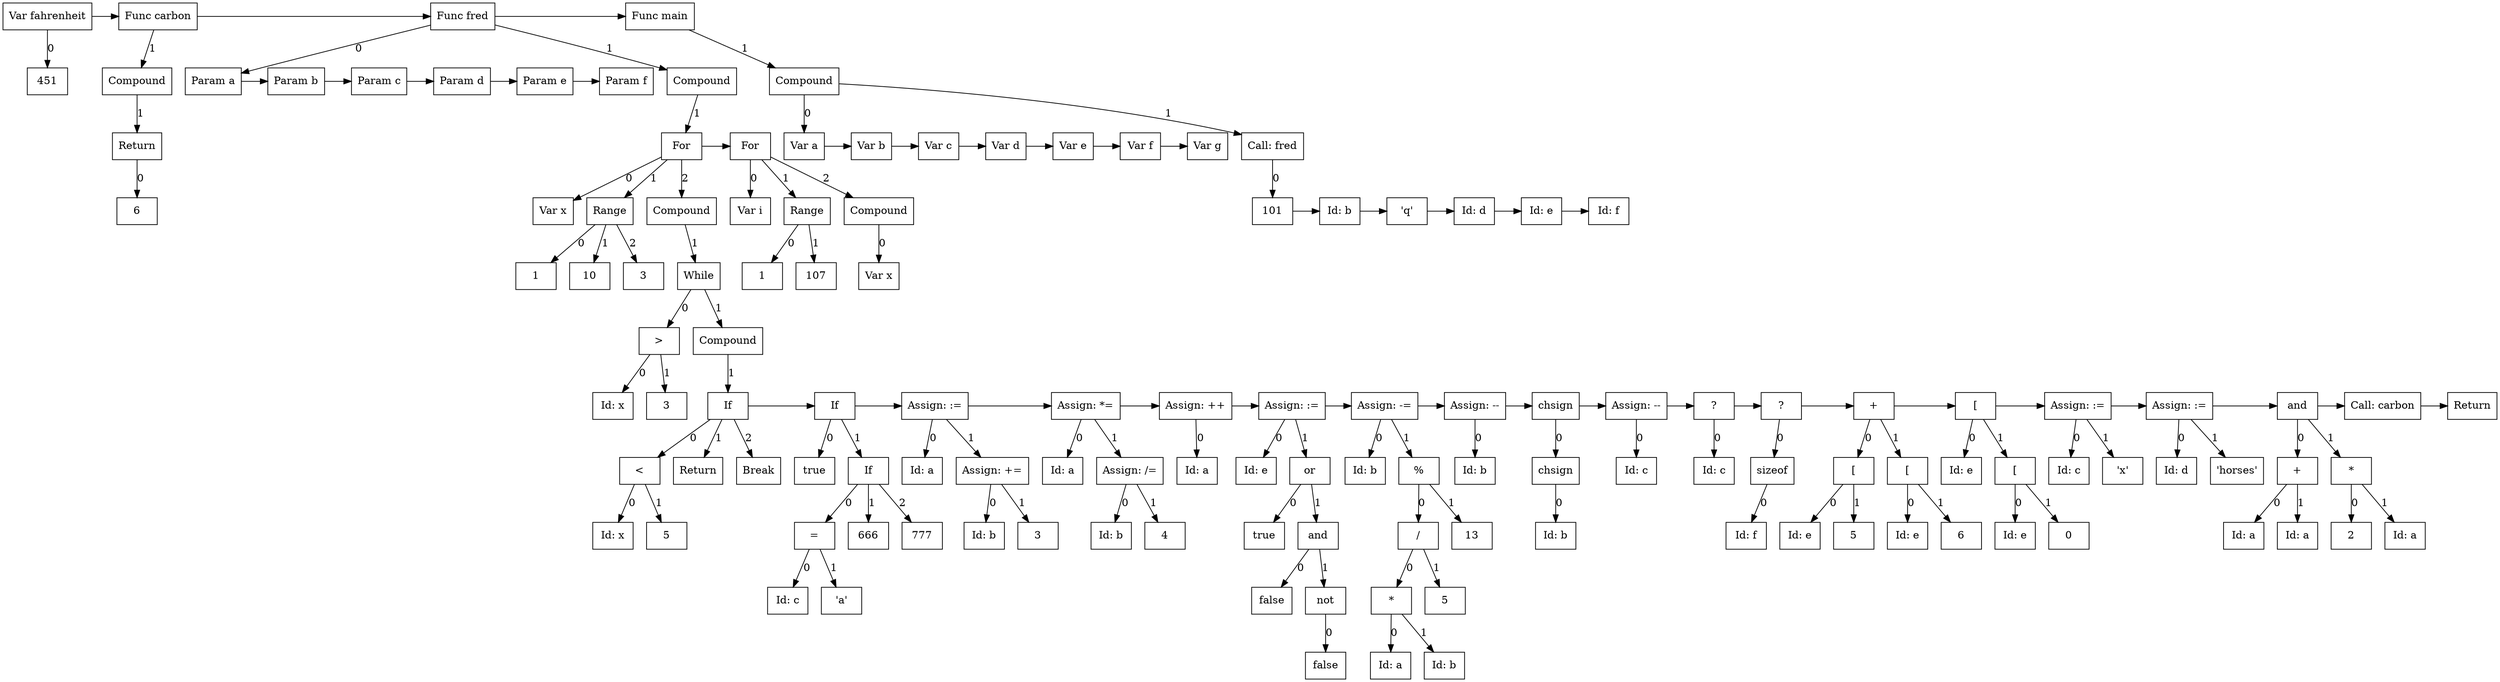 digraph G {
node0 [label="Var fahrenheit"; shape=box];
subgraph childNames_0 {
rankdir="LR"; rank="same"; ordering=out
node1 [label="451"; shape=box];
}

subgraph childPtrs_0 {
rankdir="TB";
node0 -> node1 [label="0"];
}

subgraph SibNames_0 {
rankdir="LR"; rank="same";
node0 [label="Var fahrenheit"; shape=box];
node5 [label="Func carbon"; shape=box];
node114 [label="Func fred"; shape=box];
node130 [label="Func main"; shape=box];
}

subgraph SibPtrs_0 {
rankdir="LR";
node0 -> node5;
node5 -> node114;
node114 -> node130;
}

subgraph childNames_5 {
rankdir="LR"; rank="same"; ordering=out
node4 [label="Compound"; shape=box];
}

subgraph childPtrs_5 {
rankdir="TB";
node5 -> node4 [label="1"];
}

subgraph childNames_4 {
rankdir="LR"; rank="same"; ordering=out
node3 [label="Return"; shape=box];
}

subgraph childPtrs_4 {
rankdir="TB";
node4 -> node3 [label="1"];
}

subgraph childNames_3 {
rankdir="LR"; rank="same"; ordering=out
node2 [label="6"; shape=box];
}

subgraph childPtrs_3 {
rankdir="TB";
node3 -> node2 [label="0"];
}

subgraph childNames_114 {
rankdir="LR"; rank="same"; ordering=out
node6 [label="Param a"; shape=box];
node113 [label="Compound"; shape=box];
}

subgraph childPtrs_114 {
rankdir="TB";
node114 -> node6 [label="0"];
node114 -> node113 [label="1"];
}

subgraph SibNames_6 {
rankdir="LR"; rank="same";
node6 [label="Param a"; shape=box];
node7 [label="Param b"; shape=box];
node8 [label="Param c"; shape=box];
node9 [label="Param d"; shape=box];
node10 [label="Param e"; shape=box];
node11 [label="Param f"; shape=box];
}

subgraph SibPtrs_6 {
rankdir="LR";
node6 -> node7;
node7 -> node8;
node8 -> node9;
node9 -> node10;
node10 -> node11;
}

subgraph childNames_113 {
rankdir="LR"; rank="same"; ordering=out
node104 [label="For"; shape=box];
}

subgraph childPtrs_113 {
rankdir="TB";
node113 -> node104 [label="1"];
}

subgraph childNames_104 {
rankdir="LR"; rank="same"; ordering=out
node105 [label="Var x"; shape=box];
node15 [label="Range"; shape=box];
node103 [label="Compound"; shape=box];
}

subgraph childPtrs_104 {
rankdir="TB";
node104 -> node105 [label="0"];
node104 -> node15 [label="1"];
node104 -> node103 [label="2"];
}

subgraph childNames_15 {
rankdir="LR"; rank="same"; ordering=out
node12 [label="1"; shape=box];
node13 [label="10"; shape=box];
node14 [label="3"; shape=box];
}

subgraph childPtrs_15 {
rankdir="TB";
node15 -> node12 [label="0"];
node15 -> node13 [label="1"];
node15 -> node14 [label="2"];
}

subgraph childNames_103 {
rankdir="LR"; rank="same"; ordering=out
node102 [label="While"; shape=box];
}

subgraph childPtrs_103 {
rankdir="TB";
node103 -> node102 [label="1"];
}

subgraph childNames_102 {
rankdir="LR"; rank="same"; ordering=out
node18 [label=">"; shape=box];
node101 [label="Compound"; shape=box];
}

subgraph childPtrs_102 {
rankdir="TB";
node102 -> node18 [label="0"];
node102 -> node101 [label="1"];
}

subgraph childNames_18 {
rankdir="LR"; rank="same"; ordering=out
node16 [label="Id: x"; shape=box];
node17 [label="3"; shape=box];
}

subgraph childPtrs_18 {
rankdir="TB";
node18 -> node16 [label="0"];
node18 -> node17 [label="1"];
}

subgraph childNames_101 {
rankdir="LR"; rank="same"; ordering=out
node24 [label="If"; shape=box];
}

subgraph childPtrs_101 {
rankdir="TB";
node101 -> node24 [label="1"];
}

subgraph childNames_24 {
rankdir="LR"; rank="same"; ordering=out
node21 [label="<"; shape=box];
node22 [label="Return"; shape=box];
node23 [label="Break"; shape=box];
}

subgraph childPtrs_24 {
rankdir="TB";
node24 -> node21 [label="0"];
node24 -> node22 [label="1"];
node24 -> node23 [label="2"];
}

subgraph childNames_21 {
rankdir="LR"; rank="same"; ordering=out
node19 [label="Id: x"; shape=box];
node20 [label="5"; shape=box];
}

subgraph childPtrs_21 {
rankdir="TB";
node21 -> node19 [label="0"];
node21 -> node20 [label="1"];
}

subgraph SibNames_24 {
rankdir="LR"; rank="same";
node24 [label="If"; shape=box];
node32 [label="If"; shape=box];
node37 [label="Assign: :="; shape=box];
node42 [label="Assign: *="; shape=box];
node44 [label="Assign: ++"; shape=box];
node52 [label="Assign: :="; shape=box];
node61 [label="Assign: -="; shape=box];
node63 [label="Assign: --"; shape=box];
node66 [label="chsign"; shape=box];
node68 [label="Assign: --"; shape=box];
node70 [label="?"; shape=box];
node73 [label="?"; shape=box];
node80 [label="+"; shape=box];
node84 [label="["; shape=box];
node88 [label="Assign: :="; shape=box];
node91 [label="Assign: :="; shape=box];
node98 [label="and"; shape=box];
node99 [label="Call: carbon"; shape=box];
node100 [label="Return"; shape=box];
}

subgraph SibPtrs_24 {
rankdir="LR";
node24 -> node32;
node32 -> node37;
node37 -> node42;
node42 -> node44;
node44 -> node52;
node52 -> node61;
node61 -> node63;
node63 -> node66;
node66 -> node68;
node68 -> node70;
node70 -> node73;
node73 -> node80;
node80 -> node84;
node84 -> node88;
node88 -> node91;
node91 -> node98;
node98 -> node99;
node99 -> node100;
}

subgraph childNames_32 {
rankdir="LR"; rank="same"; ordering=out
node25 [label="true"; shape=box];
node31 [label="If"; shape=box];
}

subgraph childPtrs_32 {
rankdir="TB";
node32 -> node25 [label="0"];
node32 -> node31 [label="1"];
}

subgraph childNames_31 {
rankdir="LR"; rank="same"; ordering=out
node28 [label="="; shape=box];
node29 [label="666"; shape=box];
node30 [label="777"; shape=box];
}

subgraph childPtrs_31 {
rankdir="TB";
node31 -> node28 [label="0"];
node31 -> node29 [label="1"];
node31 -> node30 [label="2"];
}

subgraph childNames_28 {
rankdir="LR"; rank="same"; ordering=out
node26 [label="Id: c"; shape=box];
node27 [label="'a'"; shape=box];
}

subgraph childPtrs_28 {
rankdir="TB";
node28 -> node26 [label="0"];
node28 -> node27 [label="1"];
}

subgraph childNames_37 {
rankdir="LR"; rank="same"; ordering=out
node33 [label="Id: a"; shape=box];
node36 [label="Assign: +="; shape=box];
}

subgraph childPtrs_37 {
rankdir="TB";
node37 -> node33 [label="0"];
node37 -> node36 [label="1"];
}

subgraph childNames_36 {
rankdir="LR"; rank="same"; ordering=out
node34 [label="Id: b"; shape=box];
node35 [label="3"; shape=box];
}

subgraph childPtrs_36 {
rankdir="TB";
node36 -> node34 [label="0"];
node36 -> node35 [label="1"];
}

subgraph childNames_42 {
rankdir="LR"; rank="same"; ordering=out
node38 [label="Id: a"; shape=box];
node41 [label="Assign: /="; shape=box];
}

subgraph childPtrs_42 {
rankdir="TB";
node42 -> node38 [label="0"];
node42 -> node41 [label="1"];
}

subgraph childNames_41 {
rankdir="LR"; rank="same"; ordering=out
node39 [label="Id: b"; shape=box];
node40 [label="4"; shape=box];
}

subgraph childPtrs_41 {
rankdir="TB";
node41 -> node39 [label="0"];
node41 -> node40 [label="1"];
}

subgraph childNames_44 {
rankdir="LR"; rank="same"; ordering=out
node43 [label="Id: a"; shape=box];
}

subgraph childPtrs_44 {
rankdir="TB";
node44 -> node43 [label="0"];
}

subgraph childNames_52 {
rankdir="LR"; rank="same"; ordering=out
node45 [label="Id: e"; shape=box];
node51 [label="or"; shape=box];
}

subgraph childPtrs_52 {
rankdir="TB";
node52 -> node45 [label="0"];
node52 -> node51 [label="1"];
}

subgraph childNames_51 {
rankdir="LR"; rank="same"; ordering=out
node46 [label="true"; shape=box];
node50 [label="and"; shape=box];
}

subgraph childPtrs_51 {
rankdir="TB";
node51 -> node46 [label="0"];
node51 -> node50 [label="1"];
}

subgraph childNames_50 {
rankdir="LR"; rank="same"; ordering=out
node47 [label="false"; shape=box];
node49 [label="not"; shape=box];
}

subgraph childPtrs_50 {
rankdir="TB";
node50 -> node47 [label="0"];
node50 -> node49 [label="1"];
}

subgraph childNames_49 {
rankdir="LR"; rank="same"; ordering=out
node48 [label="false"; shape=box];
}

subgraph childPtrs_49 {
rankdir="TB";
node49 -> node48 [label="0"];
}

subgraph childNames_61 {
rankdir="LR"; rank="same"; ordering=out
node53 [label="Id: b"; shape=box];
node60 [label="%"; shape=box];
}

subgraph childPtrs_61 {
rankdir="TB";
node61 -> node53 [label="0"];
node61 -> node60 [label="1"];
}

subgraph childNames_60 {
rankdir="LR"; rank="same"; ordering=out
node58 [label="/"; shape=box];
node59 [label="13"; shape=box];
}

subgraph childPtrs_60 {
rankdir="TB";
node60 -> node58 [label="0"];
node60 -> node59 [label="1"];
}

subgraph childNames_58 {
rankdir="LR"; rank="same"; ordering=out
node56 [label="*"; shape=box];
node57 [label="5"; shape=box];
}

subgraph childPtrs_58 {
rankdir="TB";
node58 -> node56 [label="0"];
node58 -> node57 [label="1"];
}

subgraph childNames_56 {
rankdir="LR"; rank="same"; ordering=out
node54 [label="Id: a"; shape=box];
node55 [label="Id: b"; shape=box];
}

subgraph childPtrs_56 {
rankdir="TB";
node56 -> node54 [label="0"];
node56 -> node55 [label="1"];
}

subgraph childNames_63 {
rankdir="LR"; rank="same"; ordering=out
node62 [label="Id: b"; shape=box];
}

subgraph childPtrs_63 {
rankdir="TB";
node63 -> node62 [label="0"];
}

subgraph childNames_66 {
rankdir="LR"; rank="same"; ordering=out
node65 [label="chsign"; shape=box];
}

subgraph childPtrs_66 {
rankdir="TB";
node66 -> node65 [label="0"];
}

subgraph childNames_65 {
rankdir="LR"; rank="same"; ordering=out
node64 [label="Id: b"; shape=box];
}

subgraph childPtrs_65 {
rankdir="TB";
node65 -> node64 [label="0"];
}

subgraph childNames_68 {
rankdir="LR"; rank="same"; ordering=out
node67 [label="Id: c"; shape=box];
}

subgraph childPtrs_68 {
rankdir="TB";
node68 -> node67 [label="0"];
}

subgraph childNames_70 {
rankdir="LR"; rank="same"; ordering=out
node69 [label="Id: c"; shape=box];
}

subgraph childPtrs_70 {
rankdir="TB";
node70 -> node69 [label="0"];
}

subgraph childNames_73 {
rankdir="LR"; rank="same"; ordering=out
node72 [label="sizeof"; shape=box];
}

subgraph childPtrs_73 {
rankdir="TB";
node73 -> node72 [label="0"];
}

subgraph childNames_72 {
rankdir="LR"; rank="same"; ordering=out
node71 [label="Id: f"; shape=box];
}

subgraph childPtrs_72 {
rankdir="TB";
node72 -> node71 [label="0"];
}

subgraph childNames_80 {
rankdir="LR"; rank="same"; ordering=out
node75 [label="["; shape=box];
node78 [label="["; shape=box];
}

subgraph childPtrs_80 {
rankdir="TB";
node80 -> node75 [label="0"];
node80 -> node78 [label="1"];
}

subgraph childNames_75 {
rankdir="LR"; rank="same"; ordering=out
node76 [label="Id: e"; shape=box];
node74 [label="5"; shape=box];
}

subgraph childPtrs_75 {
rankdir="TB";
node75 -> node76 [label="0"];
node75 -> node74 [label="1"];
}

subgraph childNames_78 {
rankdir="LR"; rank="same"; ordering=out
node79 [label="Id: e"; shape=box];
node77 [label="6"; shape=box];
}

subgraph childPtrs_78 {
rankdir="TB";
node78 -> node79 [label="0"];
node78 -> node77 [label="1"];
}

subgraph childNames_84 {
rankdir="LR"; rank="same"; ordering=out
node85 [label="Id: e"; shape=box];
node82 [label="["; shape=box];
}

subgraph childPtrs_84 {
rankdir="TB";
node84 -> node85 [label="0"];
node84 -> node82 [label="1"];
}

subgraph childNames_82 {
rankdir="LR"; rank="same"; ordering=out
node83 [label="Id: e"; shape=box];
node81 [label="0"; shape=box];
}

subgraph childPtrs_82 {
rankdir="TB";
node82 -> node83 [label="0"];
node82 -> node81 [label="1"];
}

subgraph childNames_88 {
rankdir="LR"; rank="same"; ordering=out
node86 [label="Id: c"; shape=box];
node87 [label="'x'"; shape=box];
}

subgraph childPtrs_88 {
rankdir="TB";
node88 -> node86 [label="0"];
node88 -> node87 [label="1"];
}

subgraph childNames_91 {
rankdir="LR"; rank="same"; ordering=out
node89 [label="Id: d"; shape=box];
node90 [label="'horses'"; shape=box];
}

subgraph childPtrs_91 {
rankdir="TB";
node91 -> node89 [label="0"];
node91 -> node90 [label="1"];
}

subgraph childNames_98 {
rankdir="LR"; rank="same"; ordering=out
node94 [label="+"; shape=box];
node97 [label="*"; shape=box];
}

subgraph childPtrs_98 {
rankdir="TB";
node98 -> node94 [label="0"];
node98 -> node97 [label="1"];
}

subgraph childNames_94 {
rankdir="LR"; rank="same"; ordering=out
node92 [label="Id: a"; shape=box];
node93 [label="Id: a"; shape=box];
}

subgraph childPtrs_94 {
rankdir="TB";
node94 -> node92 [label="0"];
node94 -> node93 [label="1"];
}

subgraph childNames_97 {
rankdir="LR"; rank="same"; ordering=out
node95 [label="2"; shape=box];
node96 [label="Id: a"; shape=box];
}

subgraph childPtrs_97 {
rankdir="TB";
node97 -> node95 [label="0"];
node97 -> node96 [label="1"];
}

subgraph SibNames_104 {
rankdir="LR"; rank="same";
node104 [label="For"; shape=box];
node111 [label="For"; shape=box];
}

subgraph SibPtrs_104 {
rankdir="LR";
node104 -> node111;
}

subgraph childNames_111 {
rankdir="LR"; rank="same"; ordering=out
node112 [label="Var i"; shape=box];
node108 [label="Range"; shape=box];
node110 [label="Compound"; shape=box];
}

subgraph childPtrs_111 {
rankdir="TB";
node111 -> node112 [label="0"];
node111 -> node108 [label="1"];
node111 -> node110 [label="2"];
}

subgraph childNames_108 {
rankdir="LR"; rank="same"; ordering=out
node106 [label="1"; shape=box];
node107 [label="107"; shape=box];
}

subgraph childPtrs_108 {
rankdir="TB";
node108 -> node106 [label="0"];
node108 -> node107 [label="1"];
}

subgraph childNames_110 {
rankdir="LR"; rank="same"; ordering=out
node109 [label="Var x"; shape=box];
}

subgraph childPtrs_110 {
rankdir="TB";
node110 -> node109 [label="0"];
}

subgraph childNames_130 {
rankdir="LR"; rank="same"; ordering=out
node129 [label="Compound"; shape=box];
}

subgraph childPtrs_130 {
rankdir="TB";
node130 -> node129 [label="1"];
}

subgraph childNames_129 {
rankdir="LR"; rank="same"; ordering=out
node115 [label="Var a"; shape=box];
node128 [label="Call: fred"; shape=box];
}

subgraph childPtrs_129 {
rankdir="TB";
node129 -> node115 [label="0"];
node129 -> node128 [label="1"];
}

subgraph SibNames_115 {
rankdir="LR"; rank="same";
node115 [label="Var a"; shape=box];
node116 [label="Var b"; shape=box];
node117 [label="Var c"; shape=box];
node118 [label="Var d"; shape=box];
node119 [label="Var e"; shape=box];
node120 [label="Var f"; shape=box];
node121 [label="Var g"; shape=box];
}

subgraph SibPtrs_115 {
rankdir="LR";
node115 -> node116;
node116 -> node117;
node117 -> node118;
node118 -> node119;
node119 -> node120;
node120 -> node121;
}

subgraph childNames_128 {
rankdir="LR"; rank="same"; ordering=out
node122 [label="101"; shape=box];
}

subgraph childPtrs_128 {
rankdir="TB";
node128 -> node122 [label="0"];
}

subgraph SibNames_122 {
rankdir="LR"; rank="same";
node122 [label="101"; shape=box];
node123 [label="Id: b"; shape=box];
node124 [label="'q'"; shape=box];
node125 [label="Id: d"; shape=box];
node126 [label="Id: e"; shape=box];
node127 [label="Id: f"; shape=box];
}

subgraph SibPtrs_122 {
rankdir="LR";
node122 -> node123;
node123 -> node124;
node124 -> node125;
node125 -> node126;
node126 -> node127;
}

}
